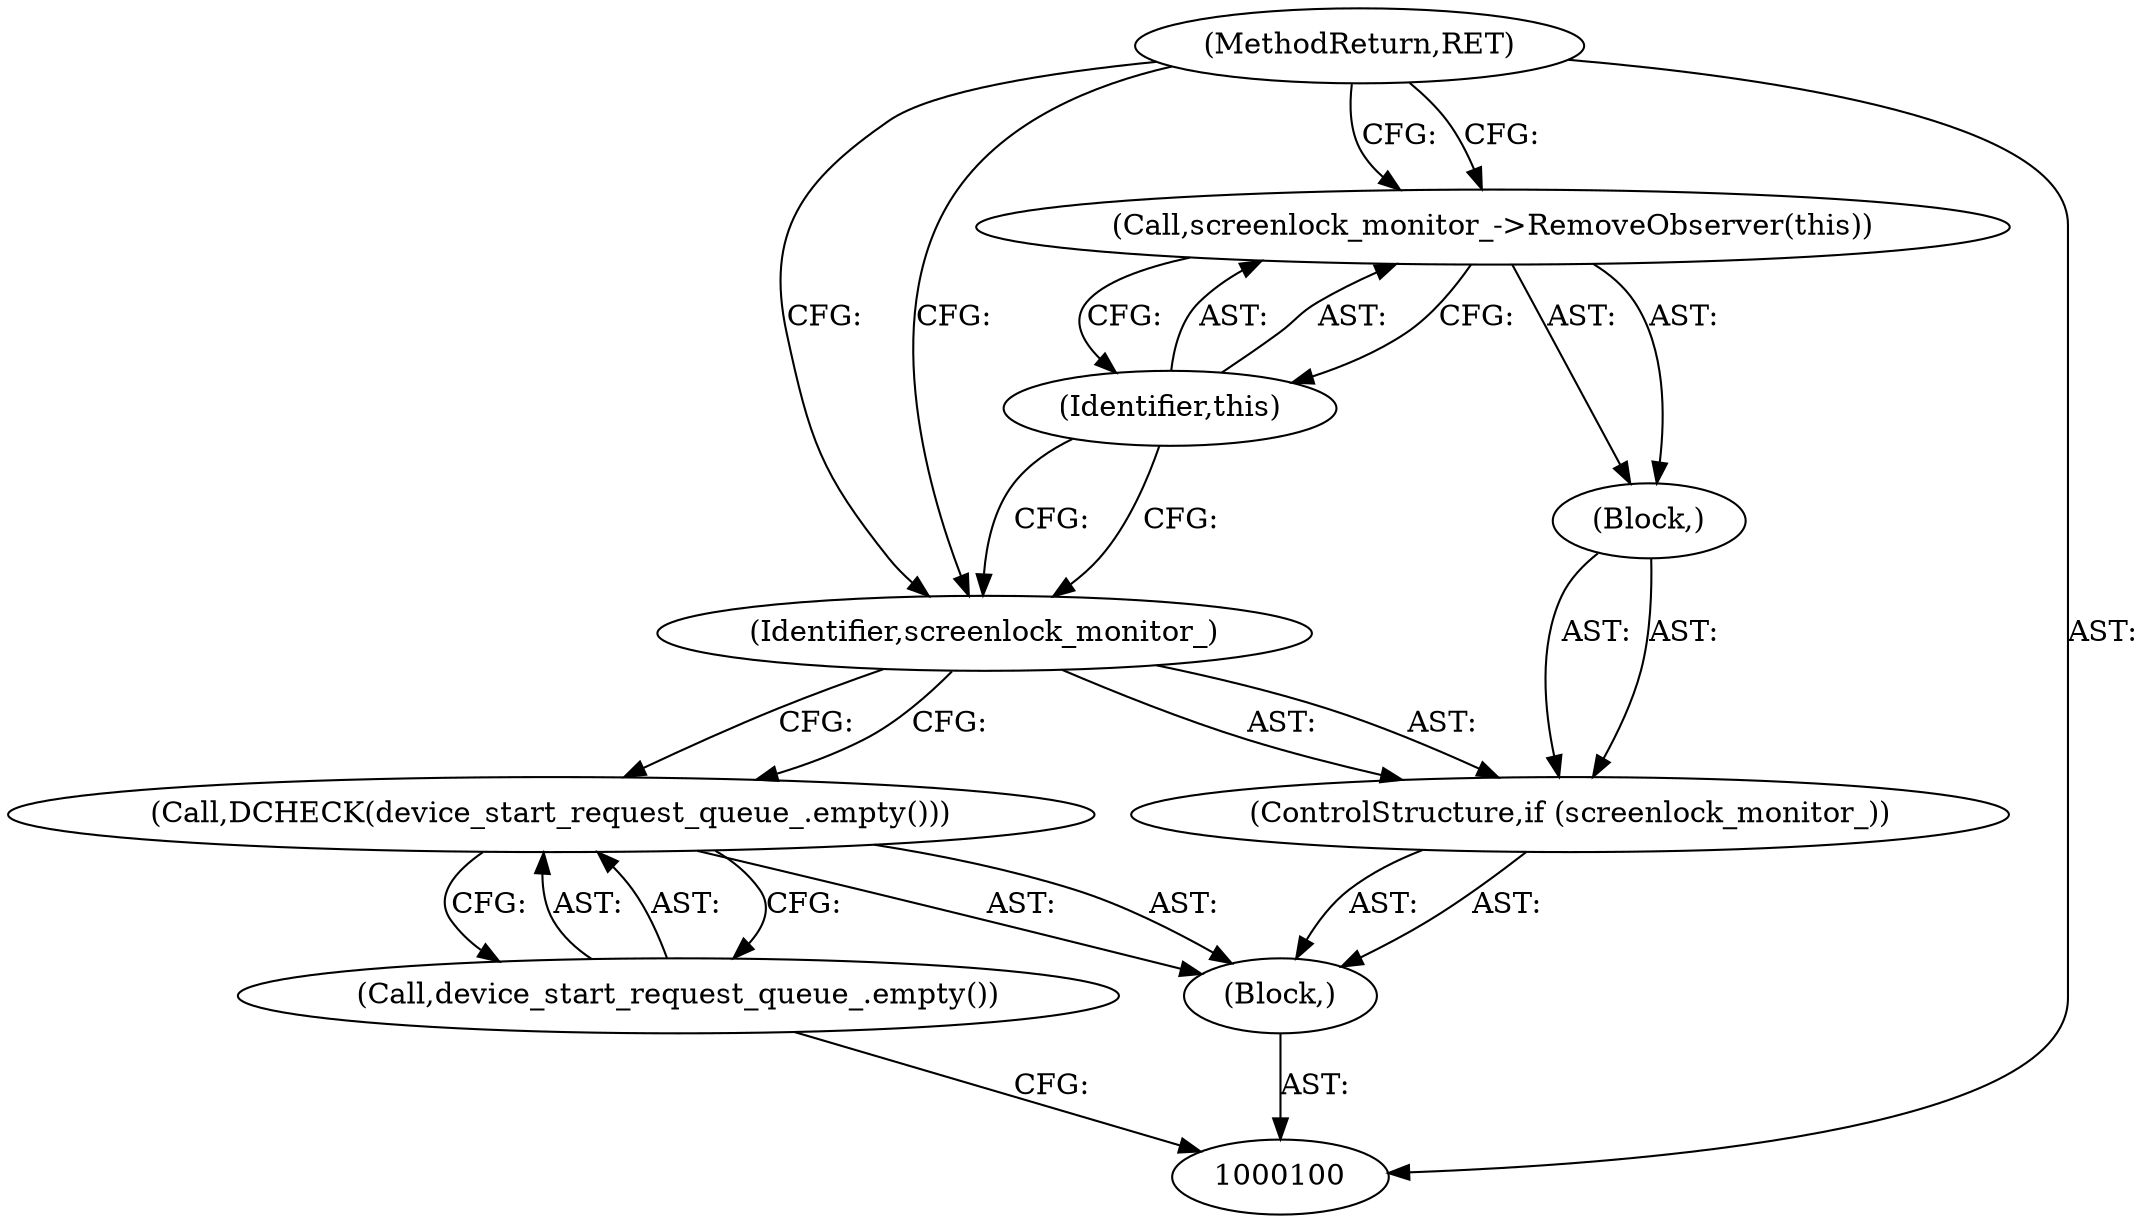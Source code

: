 digraph "0_Chrome_971548cdca2d4c0a6fedd3db0c94372c2a27eac3_18" {
"1000109" [label="(MethodReturn,RET)"];
"1000101" [label="(Block,)"];
"1000103" [label="(Call,device_start_request_queue_.empty())"];
"1000102" [label="(Call,DCHECK(device_start_request_queue_.empty()))"];
"1000106" [label="(Block,)"];
"1000104" [label="(ControlStructure,if (screenlock_monitor_))"];
"1000105" [label="(Identifier,screenlock_monitor_)"];
"1000108" [label="(Identifier,this)"];
"1000107" [label="(Call,screenlock_monitor_->RemoveObserver(this))"];
"1000109" -> "1000100"  [label="AST: "];
"1000109" -> "1000107"  [label="CFG: "];
"1000109" -> "1000105"  [label="CFG: "];
"1000101" -> "1000100"  [label="AST: "];
"1000102" -> "1000101"  [label="AST: "];
"1000104" -> "1000101"  [label="AST: "];
"1000103" -> "1000102"  [label="AST: "];
"1000103" -> "1000100"  [label="CFG: "];
"1000102" -> "1000103"  [label="CFG: "];
"1000102" -> "1000101"  [label="AST: "];
"1000102" -> "1000103"  [label="CFG: "];
"1000103" -> "1000102"  [label="AST: "];
"1000105" -> "1000102"  [label="CFG: "];
"1000106" -> "1000104"  [label="AST: "];
"1000107" -> "1000106"  [label="AST: "];
"1000104" -> "1000101"  [label="AST: "];
"1000105" -> "1000104"  [label="AST: "];
"1000106" -> "1000104"  [label="AST: "];
"1000105" -> "1000104"  [label="AST: "];
"1000105" -> "1000102"  [label="CFG: "];
"1000108" -> "1000105"  [label="CFG: "];
"1000109" -> "1000105"  [label="CFG: "];
"1000108" -> "1000107"  [label="AST: "];
"1000108" -> "1000105"  [label="CFG: "];
"1000107" -> "1000108"  [label="CFG: "];
"1000107" -> "1000106"  [label="AST: "];
"1000107" -> "1000108"  [label="CFG: "];
"1000108" -> "1000107"  [label="AST: "];
"1000109" -> "1000107"  [label="CFG: "];
}
